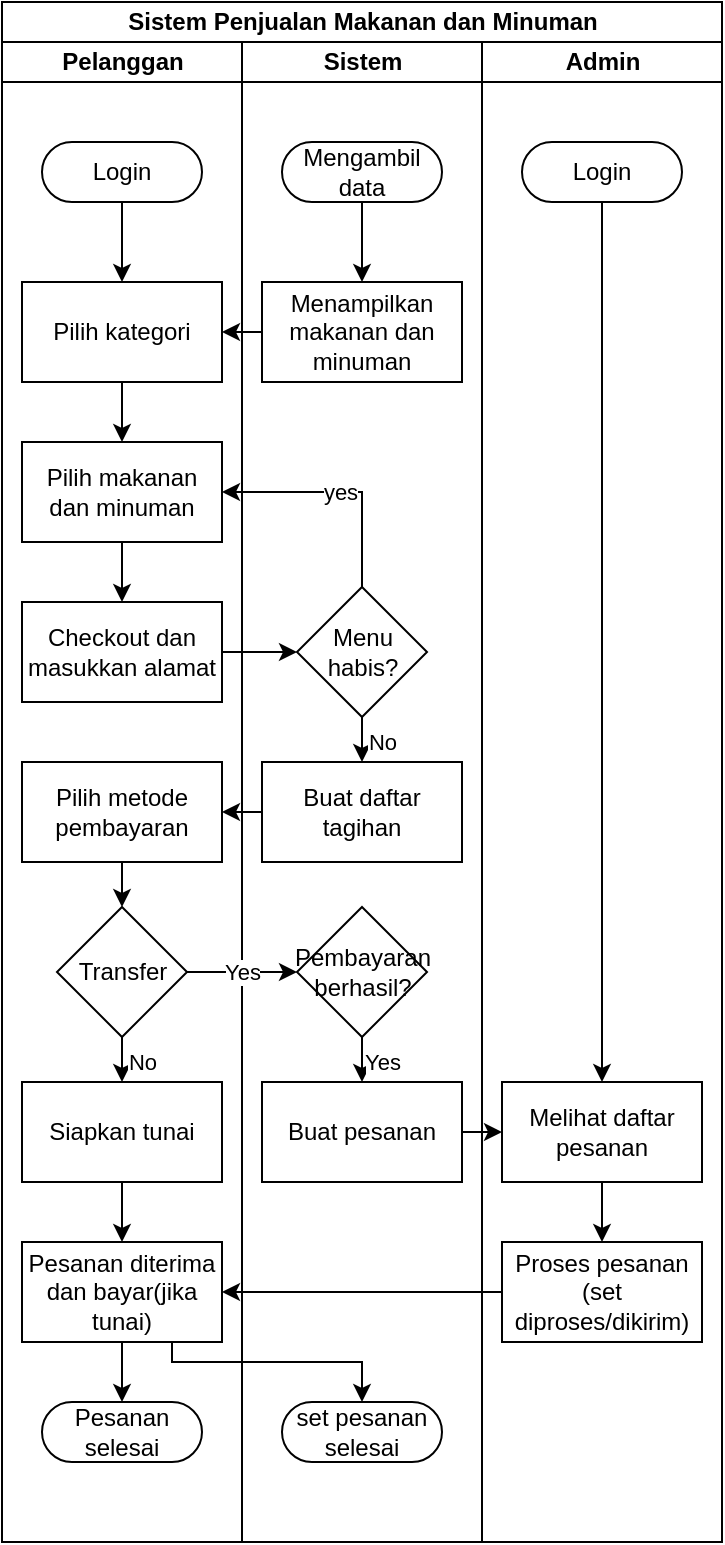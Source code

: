 <mxfile version="26.0.3" pages="2">
  <diagram name="Page-1" id="2ZXp6f_zV0ALPMjxGurc">
    <mxGraphModel dx="468" dy="283" grid="1" gridSize="10" guides="1" tooltips="1" connect="1" arrows="1" fold="1" page="1" pageScale="1" pageWidth="1169" pageHeight="827" math="0" shadow="0">
      <root>
        <mxCell id="0" />
        <mxCell id="1" parent="0" />
        <mxCell id="vi78r01F3k-2fIKYilnz-6" value="Sistem Penjualan Makanan dan Minuman" style="swimlane;childLayout=stackLayout;resizeParent=1;resizeParentMax=0;startSize=20;html=1;" parent="1" vertex="1">
          <mxGeometry x="300" y="30" width="360" height="770" as="geometry" />
        </mxCell>
        <mxCell id="vi78r01F3k-2fIKYilnz-7" value="Pelanggan" style="swimlane;startSize=20;html=1;" parent="vi78r01F3k-2fIKYilnz-6" vertex="1">
          <mxGeometry y="20" width="120" height="750" as="geometry" />
        </mxCell>
        <mxCell id="vi78r01F3k-2fIKYilnz-17" style="edgeStyle=orthogonalEdgeStyle;rounded=0;orthogonalLoop=1;jettySize=auto;html=1;exitX=0.5;exitY=1;exitDx=0;exitDy=0;entryX=0.5;entryY=0;entryDx=0;entryDy=0;" parent="vi78r01F3k-2fIKYilnz-7" source="vi78r01F3k-2fIKYilnz-13" target="vi78r01F3k-2fIKYilnz-14" edge="1">
          <mxGeometry relative="1" as="geometry" />
        </mxCell>
        <mxCell id="vi78r01F3k-2fIKYilnz-13" value="Pilih kategori" style="rounded=0;whiteSpace=wrap;html=1;" parent="vi78r01F3k-2fIKYilnz-7" vertex="1">
          <mxGeometry x="10" y="120" width="100" height="50" as="geometry" />
        </mxCell>
        <mxCell id="vi78r01F3k-2fIKYilnz-18" style="edgeStyle=orthogonalEdgeStyle;rounded=0;orthogonalLoop=1;jettySize=auto;html=1;exitX=0.5;exitY=1;exitDx=0;exitDy=0;entryX=0.5;entryY=0;entryDx=0;entryDy=0;" parent="vi78r01F3k-2fIKYilnz-7" source="vi78r01F3k-2fIKYilnz-14" target="vi78r01F3k-2fIKYilnz-16" edge="1">
          <mxGeometry relative="1" as="geometry" />
        </mxCell>
        <mxCell id="vi78r01F3k-2fIKYilnz-14" value="Pilih makanan dan minuman" style="rounded=0;whiteSpace=wrap;html=1;" parent="vi78r01F3k-2fIKYilnz-7" vertex="1">
          <mxGeometry x="10" y="200" width="100" height="50" as="geometry" />
        </mxCell>
        <mxCell id="vi78r01F3k-2fIKYilnz-16" value="Checkout dan masukkan alamat" style="rounded=0;whiteSpace=wrap;html=1;" parent="vi78r01F3k-2fIKYilnz-7" vertex="1">
          <mxGeometry x="10" y="280" width="100" height="50" as="geometry" />
        </mxCell>
        <mxCell id="xYYFLZZpmhTs-lvnNhGI-10" style="edgeStyle=orthogonalEdgeStyle;rounded=0;orthogonalLoop=1;jettySize=auto;html=1;exitX=0.5;exitY=1;exitDx=0;exitDy=0;entryX=0.5;entryY=0;entryDx=0;entryDy=0;" edge="1" parent="vi78r01F3k-2fIKYilnz-7" source="vi78r01F3k-2fIKYilnz-27" target="xYYFLZZpmhTs-lvnNhGI-8">
          <mxGeometry relative="1" as="geometry" />
        </mxCell>
        <mxCell id="vi78r01F3k-2fIKYilnz-27" value="Pilih metode pembayaran" style="rounded=0;whiteSpace=wrap;html=1;" parent="vi78r01F3k-2fIKYilnz-7" vertex="1">
          <mxGeometry x="10" y="360" width="100" height="50" as="geometry" />
        </mxCell>
        <mxCell id="xYYFLZZpmhTs-lvnNhGI-14" style="edgeStyle=orthogonalEdgeStyle;rounded=0;orthogonalLoop=1;jettySize=auto;html=1;exitX=0.5;exitY=1;exitDx=0;exitDy=0;entryX=0.5;entryY=0;entryDx=0;entryDy=0;" edge="1" parent="vi78r01F3k-2fIKYilnz-7" source="vi78r01F3k-2fIKYilnz-28" target="vi78r01F3k-2fIKYilnz-38">
          <mxGeometry relative="1" as="geometry" />
        </mxCell>
        <mxCell id="vi78r01F3k-2fIKYilnz-28" value="Siapkan tunai" style="rounded=0;whiteSpace=wrap;html=1;" parent="vi78r01F3k-2fIKYilnz-7" vertex="1">
          <mxGeometry x="10" y="520" width="100" height="50" as="geometry" />
        </mxCell>
        <mxCell id="vi78r01F3k-2fIKYilnz-38" value="Pesanan diterima dan bayar(jika tunai)" style="rounded=0;whiteSpace=wrap;html=1;" parent="vi78r01F3k-2fIKYilnz-7" vertex="1">
          <mxGeometry x="10" y="600" width="100" height="50" as="geometry" />
        </mxCell>
        <mxCell id="xYYFLZZpmhTs-lvnNhGI-5" style="edgeStyle=orthogonalEdgeStyle;rounded=0;orthogonalLoop=1;jettySize=auto;html=1;exitX=0.5;exitY=0.5;exitDx=0;exitDy=15;entryX=0.5;entryY=0;entryDx=0;entryDy=0;exitPerimeter=0;" edge="1" parent="vi78r01F3k-2fIKYilnz-7" source="xYYFLZZpmhTs-lvnNhGI-18" target="vi78r01F3k-2fIKYilnz-13">
          <mxGeometry relative="1" as="geometry">
            <mxPoint x="60" y="90" as="sourcePoint" />
          </mxGeometry>
        </mxCell>
        <mxCell id="xYYFLZZpmhTs-lvnNhGI-13" value="No" style="edgeStyle=orthogonalEdgeStyle;rounded=0;orthogonalLoop=1;jettySize=auto;html=1;exitX=0.5;exitY=1;exitDx=0;exitDy=0;entryX=0.5;entryY=0;entryDx=0;entryDy=0;" edge="1" parent="vi78r01F3k-2fIKYilnz-7" source="xYYFLZZpmhTs-lvnNhGI-8" target="vi78r01F3k-2fIKYilnz-28">
          <mxGeometry x="0.111" y="10" relative="1" as="geometry">
            <mxPoint as="offset" />
          </mxGeometry>
        </mxCell>
        <mxCell id="xYYFLZZpmhTs-lvnNhGI-8" value="Transfer" style="rhombus;whiteSpace=wrap;html=1;" vertex="1" parent="vi78r01F3k-2fIKYilnz-7">
          <mxGeometry x="27.5" y="432.5" width="65" height="65" as="geometry" />
        </mxCell>
        <mxCell id="xYYFLZZpmhTs-lvnNhGI-18" value="Login" style="html=1;dashed=0;whiteSpace=wrap;shape=mxgraph.dfd.start" vertex="1" parent="vi78r01F3k-2fIKYilnz-7">
          <mxGeometry x="20" y="50" width="80" height="30" as="geometry" />
        </mxCell>
        <mxCell id="xYYFLZZpmhTs-lvnNhGI-23" value="Pesanan selesai" style="html=1;dashed=0;whiteSpace=wrap;shape=mxgraph.dfd.start" vertex="1" parent="vi78r01F3k-2fIKYilnz-7">
          <mxGeometry x="20" y="680" width="80" height="30" as="geometry" />
        </mxCell>
        <mxCell id="xYYFLZZpmhTs-lvnNhGI-25" style="edgeStyle=orthogonalEdgeStyle;rounded=0;orthogonalLoop=1;jettySize=auto;html=1;exitX=0.5;exitY=1;exitDx=0;exitDy=0;entryX=0.5;entryY=0.5;entryDx=0;entryDy=-15;entryPerimeter=0;" edge="1" parent="vi78r01F3k-2fIKYilnz-7" source="vi78r01F3k-2fIKYilnz-38" target="xYYFLZZpmhTs-lvnNhGI-23">
          <mxGeometry relative="1" as="geometry" />
        </mxCell>
        <mxCell id="vi78r01F3k-2fIKYilnz-8" value="Sistem" style="swimlane;startSize=20;html=1;" parent="vi78r01F3k-2fIKYilnz-6" vertex="1">
          <mxGeometry x="120" y="20" width="120" height="750" as="geometry" />
        </mxCell>
        <mxCell id="vi78r01F3k-2fIKYilnz-31" value="No" style="edgeStyle=orthogonalEdgeStyle;rounded=0;orthogonalLoop=1;jettySize=auto;html=1;exitX=0.5;exitY=1;exitDx=0;exitDy=0;entryX=0.5;entryY=0;entryDx=0;entryDy=0;" parent="vi78r01F3k-2fIKYilnz-8" source="vi78r01F3k-2fIKYilnz-22" target="vi78r01F3k-2fIKYilnz-26" edge="1">
          <mxGeometry x="0.111" y="10" relative="1" as="geometry">
            <mxPoint as="offset" />
          </mxGeometry>
        </mxCell>
        <mxCell id="vi78r01F3k-2fIKYilnz-22" value="Menu habis?" style="rhombus;whiteSpace=wrap;html=1;" parent="vi78r01F3k-2fIKYilnz-8" vertex="1">
          <mxGeometry x="27.5" y="272.5" width="65" height="65" as="geometry" />
        </mxCell>
        <mxCell id="vi78r01F3k-2fIKYilnz-26" value="Buat daftar tagihan" style="rounded=0;whiteSpace=wrap;html=1;" parent="vi78r01F3k-2fIKYilnz-8" vertex="1">
          <mxGeometry x="10" y="360" width="100" height="50" as="geometry" />
        </mxCell>
        <mxCell id="vi78r01F3k-2fIKYilnz-41" value="Yes" style="edgeStyle=orthogonalEdgeStyle;rounded=0;orthogonalLoop=1;jettySize=auto;html=1;exitX=0.5;exitY=1;exitDx=0;exitDy=0;entryX=0.5;entryY=0;entryDx=0;entryDy=0;" parent="vi78r01F3k-2fIKYilnz-8" source="vi78r01F3k-2fIKYilnz-30" target="vi78r01F3k-2fIKYilnz-35" edge="1">
          <mxGeometry x="0.111" y="10" relative="1" as="geometry">
            <mxPoint as="offset" />
          </mxGeometry>
        </mxCell>
        <mxCell id="vi78r01F3k-2fIKYilnz-30" value="Pembayaran berhasil?" style="rhombus;whiteSpace=wrap;html=1;" parent="vi78r01F3k-2fIKYilnz-8" vertex="1">
          <mxGeometry x="27.5" y="432.5" width="65" height="65" as="geometry" />
        </mxCell>
        <mxCell id="vi78r01F3k-2fIKYilnz-35" value="Buat pesanan" style="rounded=0;whiteSpace=wrap;html=1;" parent="vi78r01F3k-2fIKYilnz-8" vertex="1">
          <mxGeometry x="10" y="520" width="100" height="50" as="geometry" />
        </mxCell>
        <mxCell id="xYYFLZZpmhTs-lvnNhGI-26" value="set pesanan selesai" style="html=1;dashed=0;whiteSpace=wrap;shape=mxgraph.dfd.start" vertex="1" parent="vi78r01F3k-2fIKYilnz-8">
          <mxGeometry x="20" y="680" width="80" height="30" as="geometry" />
        </mxCell>
        <mxCell id="xYYFLZZpmhTs-lvnNhGI-30" style="edgeStyle=orthogonalEdgeStyle;rounded=0;orthogonalLoop=1;jettySize=auto;html=1;exitX=0.5;exitY=0.5;exitDx=0;exitDy=15;exitPerimeter=0;entryX=0.5;entryY=0;entryDx=0;entryDy=0;" edge="1" parent="vi78r01F3k-2fIKYilnz-8" source="xYYFLZZpmhTs-lvnNhGI-28" target="xYYFLZZpmhTs-lvnNhGI-29">
          <mxGeometry relative="1" as="geometry" />
        </mxCell>
        <mxCell id="xYYFLZZpmhTs-lvnNhGI-28" value="Mengambil data" style="html=1;dashed=0;whiteSpace=wrap;shape=mxgraph.dfd.start" vertex="1" parent="vi78r01F3k-2fIKYilnz-8">
          <mxGeometry x="20" y="50" width="80" height="30" as="geometry" />
        </mxCell>
        <mxCell id="xYYFLZZpmhTs-lvnNhGI-29" value="Menampilkan makanan dan minuman" style="rounded=0;whiteSpace=wrap;html=1;" vertex="1" parent="vi78r01F3k-2fIKYilnz-8">
          <mxGeometry x="10" y="120" width="100" height="50" as="geometry" />
        </mxCell>
        <mxCell id="vi78r01F3k-2fIKYilnz-9" value="Admin" style="swimlane;startSize=20;html=1;" parent="vi78r01F3k-2fIKYilnz-6" vertex="1">
          <mxGeometry x="240" y="20" width="120" height="750" as="geometry" />
        </mxCell>
        <mxCell id="vi78r01F3k-2fIKYilnz-44" style="edgeStyle=orthogonalEdgeStyle;rounded=0;orthogonalLoop=1;jettySize=auto;html=1;exitX=0.5;exitY=1;exitDx=0;exitDy=0;entryX=0.5;entryY=0;entryDx=0;entryDy=0;" parent="vi78r01F3k-2fIKYilnz-9" source="vi78r01F3k-2fIKYilnz-36" target="vi78r01F3k-2fIKYilnz-40" edge="1">
          <mxGeometry relative="1" as="geometry" />
        </mxCell>
        <mxCell id="vi78r01F3k-2fIKYilnz-36" value="Melihat daftar pesanan" style="rounded=0;whiteSpace=wrap;html=1;" parent="vi78r01F3k-2fIKYilnz-9" vertex="1">
          <mxGeometry x="10" y="520" width="100" height="50" as="geometry" />
        </mxCell>
        <mxCell id="vi78r01F3k-2fIKYilnz-40" value="Proses pesanan&lt;div&gt;(set diproses/dikirim)&lt;/div&gt;" style="rounded=0;whiteSpace=wrap;html=1;" parent="vi78r01F3k-2fIKYilnz-9" vertex="1">
          <mxGeometry x="10" y="600" width="100" height="50" as="geometry" />
        </mxCell>
        <mxCell id="xYYFLZZpmhTs-lvnNhGI-33" style="edgeStyle=orthogonalEdgeStyle;rounded=0;orthogonalLoop=1;jettySize=auto;html=1;exitX=0.5;exitY=0.5;exitDx=0;exitDy=15;exitPerimeter=0;entryX=0.5;entryY=0;entryDx=0;entryDy=0;" edge="1" parent="vi78r01F3k-2fIKYilnz-9" source="xYYFLZZpmhTs-lvnNhGI-32" target="vi78r01F3k-2fIKYilnz-36">
          <mxGeometry relative="1" as="geometry" />
        </mxCell>
        <mxCell id="xYYFLZZpmhTs-lvnNhGI-32" value="Login" style="html=1;dashed=0;whiteSpace=wrap;shape=mxgraph.dfd.start" vertex="1" parent="vi78r01F3k-2fIKYilnz-9">
          <mxGeometry x="20" y="50" width="80" height="30" as="geometry" />
        </mxCell>
        <mxCell id="vi78r01F3k-2fIKYilnz-24" style="edgeStyle=orthogonalEdgeStyle;rounded=0;orthogonalLoop=1;jettySize=auto;html=1;exitX=1;exitY=0.5;exitDx=0;exitDy=0;entryX=0;entryY=0.5;entryDx=0;entryDy=0;" parent="vi78r01F3k-2fIKYilnz-6" source="vi78r01F3k-2fIKYilnz-16" target="vi78r01F3k-2fIKYilnz-22" edge="1">
          <mxGeometry relative="1" as="geometry" />
        </mxCell>
        <mxCell id="vi78r01F3k-2fIKYilnz-25" value="yes" style="edgeStyle=orthogonalEdgeStyle;rounded=0;orthogonalLoop=1;jettySize=auto;html=1;exitX=0.5;exitY=0;exitDx=0;exitDy=0;entryX=1;entryY=0.5;entryDx=0;entryDy=0;" parent="vi78r01F3k-2fIKYilnz-6" source="vi78r01F3k-2fIKYilnz-22" target="vi78r01F3k-2fIKYilnz-14" edge="1">
          <mxGeometry relative="1" as="geometry" />
        </mxCell>
        <mxCell id="vi78r01F3k-2fIKYilnz-32" style="edgeStyle=orthogonalEdgeStyle;rounded=0;orthogonalLoop=1;jettySize=auto;html=1;exitX=0;exitY=0.5;exitDx=0;exitDy=0;entryX=1;entryY=0.5;entryDx=0;entryDy=0;" parent="vi78r01F3k-2fIKYilnz-6" source="vi78r01F3k-2fIKYilnz-26" target="vi78r01F3k-2fIKYilnz-27" edge="1">
          <mxGeometry relative="1" as="geometry" />
        </mxCell>
        <mxCell id="vi78r01F3k-2fIKYilnz-42" style="edgeStyle=orthogonalEdgeStyle;rounded=0;orthogonalLoop=1;jettySize=auto;html=1;exitX=1;exitY=0.5;exitDx=0;exitDy=0;entryX=0;entryY=0.5;entryDx=0;entryDy=0;" parent="vi78r01F3k-2fIKYilnz-6" source="vi78r01F3k-2fIKYilnz-35" target="vi78r01F3k-2fIKYilnz-36" edge="1">
          <mxGeometry relative="1" as="geometry" />
        </mxCell>
        <mxCell id="vi78r01F3k-2fIKYilnz-45" style="edgeStyle=orthogonalEdgeStyle;rounded=0;orthogonalLoop=1;jettySize=auto;html=1;exitX=0;exitY=0.5;exitDx=0;exitDy=0;entryX=1;entryY=0.5;entryDx=0;entryDy=0;" parent="vi78r01F3k-2fIKYilnz-6" source="vi78r01F3k-2fIKYilnz-40" target="vi78r01F3k-2fIKYilnz-38" edge="1">
          <mxGeometry relative="1" as="geometry" />
        </mxCell>
        <mxCell id="xYYFLZZpmhTs-lvnNhGI-12" value="Yes" style="edgeStyle=orthogonalEdgeStyle;rounded=0;orthogonalLoop=1;jettySize=auto;html=1;exitX=1;exitY=0.5;exitDx=0;exitDy=0;entryX=0;entryY=0.5;entryDx=0;entryDy=0;" edge="1" parent="vi78r01F3k-2fIKYilnz-6" source="xYYFLZZpmhTs-lvnNhGI-8" target="vi78r01F3k-2fIKYilnz-30">
          <mxGeometry relative="1" as="geometry" />
        </mxCell>
        <mxCell id="xYYFLZZpmhTs-lvnNhGI-27" style="edgeStyle=orthogonalEdgeStyle;rounded=0;orthogonalLoop=1;jettySize=auto;html=1;exitX=0.75;exitY=1;exitDx=0;exitDy=0;entryX=0.5;entryY=0.5;entryDx=0;entryDy=-15;entryPerimeter=0;" edge="1" parent="vi78r01F3k-2fIKYilnz-6" source="vi78r01F3k-2fIKYilnz-38" target="xYYFLZZpmhTs-lvnNhGI-26">
          <mxGeometry relative="1" as="geometry">
            <Array as="points">
              <mxPoint x="85" y="680" />
              <mxPoint x="180" y="680" />
            </Array>
          </mxGeometry>
        </mxCell>
        <mxCell id="xYYFLZZpmhTs-lvnNhGI-31" style="edgeStyle=orthogonalEdgeStyle;rounded=0;orthogonalLoop=1;jettySize=auto;html=1;exitX=0;exitY=0.5;exitDx=0;exitDy=0;entryX=1;entryY=0.5;entryDx=0;entryDy=0;" edge="1" parent="vi78r01F3k-2fIKYilnz-6" source="xYYFLZZpmhTs-lvnNhGI-29" target="vi78r01F3k-2fIKYilnz-13">
          <mxGeometry relative="1" as="geometry" />
        </mxCell>
      </root>
    </mxGraphModel>
  </diagram>
  <diagram id="ZwSVhoRYo3ictDDtUe_3" name="Page-2">
    <mxGraphModel dx="2340" dy="1415" grid="1" gridSize="10" guides="1" tooltips="1" connect="1" arrows="1" fold="1" page="1" pageScale="1" pageWidth="1169" pageHeight="827" math="0" shadow="0">
      <root>
        <mxCell id="0" />
        <mxCell id="1" parent="0" />
        <mxCell id="aD5LHHOAW4cervlaWUyM-2" style="edgeStyle=orthogonalEdgeStyle;rounded=0;orthogonalLoop=1;jettySize=auto;html=1;exitX=0.5;exitY=0.5;exitDx=0;exitDy=15;exitPerimeter=0;entryX=0.5;entryY=0;entryDx=0;entryDy=0;" edge="1" parent="1" source="cutmOOdtV3wX0GPIrYy5-34" target="aD5LHHOAW4cervlaWUyM-1">
          <mxGeometry relative="1" as="geometry" />
        </mxCell>
        <mxCell id="cutmOOdtV3wX0GPIrYy5-34" value="START" style="html=1;dashed=0;whiteSpace=wrap;shape=mxgraph.dfd.start" vertex="1" parent="1">
          <mxGeometry x="482" y="60" width="80" height="30" as="geometry" />
        </mxCell>
        <mxCell id="aD5LHHOAW4cervlaWUyM-4" style="edgeStyle=orthogonalEdgeStyle;rounded=0;orthogonalLoop=1;jettySize=auto;html=1;exitX=0.5;exitY=1;exitDx=0;exitDy=0;entryX=0.5;entryY=0;entryDx=0;entryDy=0;" edge="1" parent="1" source="aD5LHHOAW4cervlaWUyM-1" target="aD5LHHOAW4cervlaWUyM-3">
          <mxGeometry relative="1" as="geometry" />
        </mxCell>
        <mxCell id="aD5LHHOAW4cervlaWUyM-1" value="Pelanggan login" style="rounded=0;whiteSpace=wrap;html=1;" vertex="1" parent="1">
          <mxGeometry x="472" y="120" width="100" height="50" as="geometry" />
        </mxCell>
        <mxCell id="aD5LHHOAW4cervlaWUyM-6" style="edgeStyle=orthogonalEdgeStyle;rounded=0;orthogonalLoop=1;jettySize=auto;html=1;exitX=0.5;exitY=1;exitDx=0;exitDy=0;entryX=0.5;entryY=0;entryDx=0;entryDy=0;" edge="1" parent="1" source="aD5LHHOAW4cervlaWUyM-3" target="aD5LHHOAW4cervlaWUyM-5">
          <mxGeometry relative="1" as="geometry" />
        </mxCell>
        <mxCell id="aD5LHHOAW4cervlaWUyM-3" value="Memilih makanan dan minuman berdasar kategori" style="rounded=0;whiteSpace=wrap;html=1;" vertex="1" parent="1">
          <mxGeometry x="472" y="200" width="100" height="50" as="geometry" />
        </mxCell>
        <mxCell id="aD5LHHOAW4cervlaWUyM-9" style="edgeStyle=orthogonalEdgeStyle;rounded=0;orthogonalLoop=1;jettySize=auto;html=1;exitX=0.5;exitY=1;exitDx=0;exitDy=0;entryX=0.5;entryY=0;entryDx=0;entryDy=0;" edge="1" parent="1" source="aD5LHHOAW4cervlaWUyM-5" target="aD5LHHOAW4cervlaWUyM-8">
          <mxGeometry relative="1" as="geometry" />
        </mxCell>
        <mxCell id="aD5LHHOAW4cervlaWUyM-5" value="Checkout dan masukkan alamat" style="rounded=0;whiteSpace=wrap;html=1;" vertex="1" parent="1">
          <mxGeometry x="472" y="280" width="100" height="50" as="geometry" />
        </mxCell>
        <mxCell id="aD5LHHOAW4cervlaWUyM-14" value="Yes" style="edgeStyle=orthogonalEdgeStyle;rounded=0;orthogonalLoop=1;jettySize=auto;html=1;exitX=0.5;exitY=1;exitDx=0;exitDy=0;entryX=0.5;entryY=0;entryDx=0;entryDy=0;" edge="1" parent="1" source="aD5LHHOAW4cervlaWUyM-8" target="aD5LHHOAW4cervlaWUyM-11">
          <mxGeometry relative="1" as="geometry" />
        </mxCell>
        <mxCell id="aD5LHHOAW4cervlaWUyM-17" value="No" style="edgeStyle=orthogonalEdgeStyle;rounded=0;orthogonalLoop=1;jettySize=auto;html=1;exitX=1;exitY=0.5;exitDx=0;exitDy=0;entryX=1;entryY=0.5;entryDx=0;entryDy=0;" edge="1" parent="1" source="aD5LHHOAW4cervlaWUyM-8" target="aD5LHHOAW4cervlaWUyM-3">
          <mxGeometry relative="1" as="geometry">
            <Array as="points">
              <mxPoint x="597" y="404" />
              <mxPoint x="597" y="225" />
            </Array>
          </mxGeometry>
        </mxCell>
        <mxCell id="aD5LHHOAW4cervlaWUyM-8" value="&lt;span style=&quot;background-color: transparent; color: light-dark(rgb(0, 0, 0), rgb(255, 255, 255));&quot;&gt;&lt;font style=&quot;font-size: 10px;&quot;&gt;Menu tersedia ?&lt;/font&gt;&lt;/span&gt;" style="rhombus;whiteSpace=wrap;html=1;" vertex="1" parent="1">
          <mxGeometry x="482" y="363.5" width="80" height="80" as="geometry" />
        </mxCell>
        <mxCell id="aD5LHHOAW4cervlaWUyM-15" style="edgeStyle=orthogonalEdgeStyle;rounded=0;orthogonalLoop=1;jettySize=auto;html=1;exitX=0.5;exitY=1;exitDx=0;exitDy=0;entryX=0.5;entryY=0;entryDx=0;entryDy=0;" edge="1" parent="1" source="aD5LHHOAW4cervlaWUyM-11" target="aD5LHHOAW4cervlaWUyM-12">
          <mxGeometry relative="1" as="geometry" />
        </mxCell>
        <mxCell id="aD5LHHOAW4cervlaWUyM-11" value="Pilih metode pembayaran" style="rounded=0;whiteSpace=wrap;html=1;" vertex="1" parent="1">
          <mxGeometry x="472" y="480" width="100" height="50" as="geometry" />
        </mxCell>
        <mxCell id="aD5LHHOAW4cervlaWUyM-16" value="Yes" style="edgeStyle=orthogonalEdgeStyle;rounded=0;orthogonalLoop=1;jettySize=auto;html=1;exitX=0.5;exitY=1;exitDx=0;exitDy=0;entryX=0.5;entryY=0;entryDx=0;entryDy=0;" edge="1" parent="1" source="aD5LHHOAW4cervlaWUyM-12" target="aD5LHHOAW4cervlaWUyM-13">
          <mxGeometry relative="1" as="geometry" />
        </mxCell>
        <mxCell id="j0VpZdtHcJF_13L6UuvB-1" value="No" style="edgeStyle=orthogonalEdgeStyle;rounded=0;orthogonalLoop=1;jettySize=auto;html=1;exitX=1;exitY=0.5;exitDx=0;exitDy=0;entryX=0;entryY=0.5;entryDx=0;entryDy=0;" edge="1" parent="1" source="aD5LHHOAW4cervlaWUyM-12" target="aD5LHHOAW4cervlaWUyM-20">
          <mxGeometry relative="1" as="geometry" />
        </mxCell>
        <mxCell id="aD5LHHOAW4cervlaWUyM-12" value="&lt;span style=&quot;background-color: transparent; color: light-dark(rgb(0, 0, 0), rgb(255, 255, 255));&quot;&gt;&lt;font style=&quot;font-size: 10px;&quot;&gt;Transfer ?&lt;/font&gt;&lt;/span&gt;" style="rhombus;whiteSpace=wrap;html=1;" vertex="1" parent="1">
          <mxGeometry x="482" y="560" width="80" height="80" as="geometry" />
        </mxCell>
        <mxCell id="aD5LHHOAW4cervlaWUyM-18" value="No" style="edgeStyle=orthogonalEdgeStyle;rounded=0;orthogonalLoop=1;jettySize=auto;html=1;exitX=0;exitY=0.5;exitDx=0;exitDy=0;entryX=0;entryY=0.5;entryDx=0;entryDy=0;" edge="1" parent="1" source="aD5LHHOAW4cervlaWUyM-13" target="aD5LHHOAW4cervlaWUyM-11">
          <mxGeometry relative="1" as="geometry" />
        </mxCell>
        <mxCell id="IdIB9FO-cTLabffJ8Gwb-1" value="Yes" style="edgeStyle=orthogonalEdgeStyle;rounded=0;orthogonalLoop=1;jettySize=auto;html=1;exitX=0.5;exitY=1;exitDx=0;exitDy=0;entryX=0.5;entryY=0;entryDx=0;entryDy=0;" edge="1" parent="1" source="aD5LHHOAW4cervlaWUyM-13" target="aD5LHHOAW4cervlaWUyM-19">
          <mxGeometry relative="1" as="geometry" />
        </mxCell>
        <mxCell id="aD5LHHOAW4cervlaWUyM-13" value="&lt;span style=&quot;background-color: transparent; color: light-dark(rgb(0, 0, 0), rgb(255, 255, 255));&quot;&gt;&lt;font style=&quot;font-size: 10px;&quot;&gt;Pembayaran berhasil ?&lt;/font&gt;&lt;/span&gt;" style="rhombus;whiteSpace=wrap;html=1;" vertex="1" parent="1">
          <mxGeometry x="482" y="670" width="80" height="80" as="geometry" />
        </mxCell>
        <mxCell id="SVyLdSo_N4QiJj-n_2lF-1" style="edgeStyle=orthogonalEdgeStyle;rounded=0;orthogonalLoop=1;jettySize=auto;html=1;exitX=0.5;exitY=1;exitDx=0;exitDy=0;entryX=0.5;entryY=0;entryDx=0;entryDy=0;" edge="1" parent="1" source="aD5LHHOAW4cervlaWUyM-19" target="kI8bC1MCI7xuos5S8Alt-1">
          <mxGeometry relative="1" as="geometry" />
        </mxCell>
        <mxCell id="aD5LHHOAW4cervlaWUyM-19" value="Membuat pesanan&amp;nbsp;" style="rounded=0;whiteSpace=wrap;html=1;" vertex="1" parent="1">
          <mxGeometry x="472" y="777" width="100" height="50" as="geometry" />
        </mxCell>
        <mxCell id="j0VpZdtHcJF_13L6UuvB-2" style="edgeStyle=orthogonalEdgeStyle;rounded=0;orthogonalLoop=1;jettySize=auto;html=1;exitX=0.5;exitY=1;exitDx=0;exitDy=0;entryX=1;entryY=0.5;entryDx=0;entryDy=0;" edge="1" parent="1" source="aD5LHHOAW4cervlaWUyM-20" target="aD5LHHOAW4cervlaWUyM-19">
          <mxGeometry relative="1" as="geometry" />
        </mxCell>
        <mxCell id="aD5LHHOAW4cervlaWUyM-20" value="Siapkan uang tunai" style="rounded=0;whiteSpace=wrap;html=1;" vertex="1" parent="1">
          <mxGeometry x="617" y="575" width="100" height="50" as="geometry" />
        </mxCell>
        <mxCell id="g8wcApNXM79rv0v7Kkiy-1" style="edgeStyle=orthogonalEdgeStyle;rounded=0;orthogonalLoop=1;jettySize=auto;html=1;exitX=0.5;exitY=1;exitDx=0;exitDy=0;entryX=0.5;entryY=0;entryDx=0;entryDy=0;" edge="1" parent="1" source="kI8bC1MCI7xuos5S8Alt-1" target="tMEodXi0QG1VV0Wedei6-1">
          <mxGeometry relative="1" as="geometry" />
        </mxCell>
        <mxCell id="kI8bC1MCI7xuos5S8Alt-1" value="Proses pesanan&lt;div&gt;(diproses/dikirim)&lt;/div&gt;" style="rounded=0;whiteSpace=wrap;html=1;" vertex="1" parent="1">
          <mxGeometry x="472" y="860" width="100" height="50" as="geometry" />
        </mxCell>
        <mxCell id="tMEodXi0QG1VV0Wedei6-1" value="Pesanan diterima dan bayar (jika tunai)" style="rounded=0;whiteSpace=wrap;html=1;" vertex="1" parent="1">
          <mxGeometry x="472" y="940" width="100" height="50" as="geometry" />
        </mxCell>
        <mxCell id="g8wcApNXM79rv0v7Kkiy-2" value="END" style="html=1;dashed=0;whiteSpace=wrap;shape=mxgraph.dfd.start" vertex="1" parent="1">
          <mxGeometry x="482" y="1020" width="80" height="30" as="geometry" />
        </mxCell>
        <mxCell id="g8wcApNXM79rv0v7Kkiy-3" style="edgeStyle=orthogonalEdgeStyle;rounded=0;orthogonalLoop=1;jettySize=auto;html=1;exitX=0.5;exitY=1;exitDx=0;exitDy=0;entryX=0.5;entryY=0.5;entryDx=0;entryDy=-15;entryPerimeter=0;" edge="1" parent="1" source="tMEodXi0QG1VV0Wedei6-1" target="g8wcApNXM79rv0v7Kkiy-2">
          <mxGeometry relative="1" as="geometry" />
        </mxCell>
      </root>
    </mxGraphModel>
  </diagram>
</mxfile>
